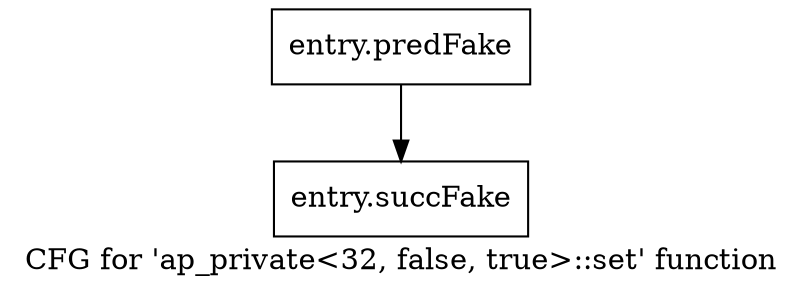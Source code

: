 digraph "CFG for 'ap_private\<32, false, true\>::set' function" {
	label="CFG for 'ap_private\<32, false, true\>::set' function";

	Node0x58d0280 [shape=record,filename="",linenumber="",label="{entry.predFake}"];
	Node0x58d0280 -> Node0x5abe620[ callList="" memoryops="" filename="/home/omerfaruk/tools/Xilinx/Vitis_HLS/2023.2/include/etc/ap_private.h" execusionnum="0"];
	Node0x5abe620 [shape=record,filename="/home/omerfaruk/tools/Xilinx/Vitis_HLS/2023.2/include/etc/ap_private.h",linenumber="2196",label="{entry.succFake}"];
}
